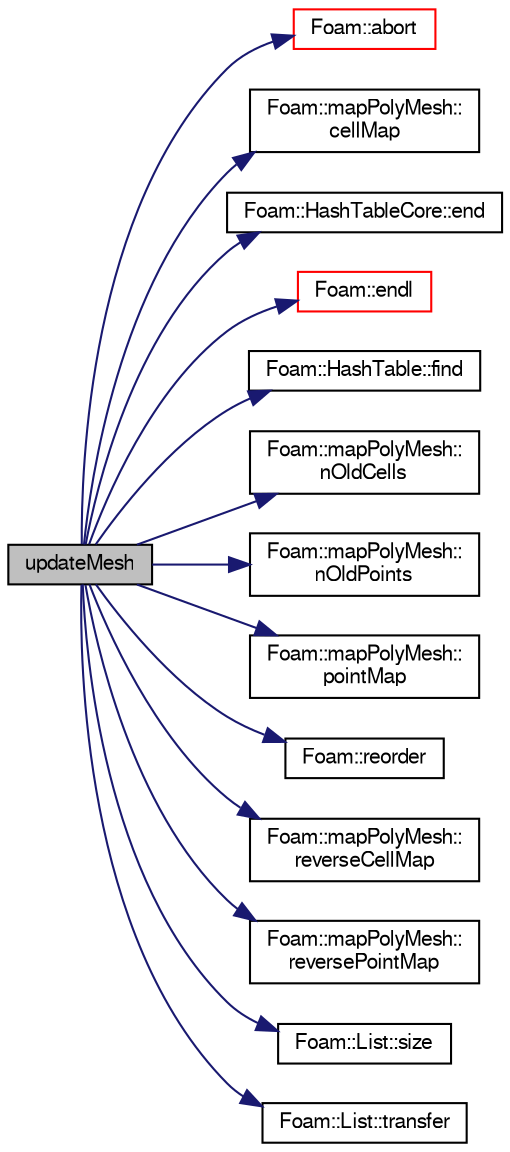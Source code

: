 digraph "updateMesh"
{
  bgcolor="transparent";
  edge [fontname="FreeSans",fontsize="10",labelfontname="FreeSans",labelfontsize="10"];
  node [fontname="FreeSans",fontsize="10",shape=record];
  rankdir="LR";
  Node1 [label="updateMesh",height=0.2,width=0.4,color="black", fillcolor="grey75", style="filled" fontcolor="black"];
  Node1 -> Node2 [color="midnightblue",fontsize="10",style="solid",fontname="FreeSans"];
  Node2 [label="Foam::abort",height=0.2,width=0.4,color="red",URL="$a10237.html#a447107a607d03e417307c203fa5fb44b"];
  Node1 -> Node3 [color="midnightblue",fontsize="10",style="solid",fontname="FreeSans"];
  Node3 [label="Foam::mapPolyMesh::\lcellMap",height=0.2,width=0.4,color="black",URL="$a01392.html#a08afe30a689e98e3d34420f8258e573a",tooltip="Old cell map. "];
  Node1 -> Node4 [color="midnightblue",fontsize="10",style="solid",fontname="FreeSans"];
  Node4 [label="Foam::HashTableCore::end",height=0.2,width=0.4,color="black",URL="$a00960.html#a540580a296c0ff351686ceb4f27b6fe6",tooltip="iteratorEnd set to beyond the end of any HashTable "];
  Node1 -> Node5 [color="midnightblue",fontsize="10",style="solid",fontname="FreeSans"];
  Node5 [label="Foam::endl",height=0.2,width=0.4,color="red",URL="$a10237.html#a2db8fe02a0d3909e9351bb4275b23ce4",tooltip="Add newline and flush stream. "];
  Node1 -> Node6 [color="midnightblue",fontsize="10",style="solid",fontname="FreeSans"];
  Node6 [label="Foam::HashTable::find",height=0.2,width=0.4,color="black",URL="$a00959.html#a76b2c74ebd9f33fa9f76261b027ffc11",tooltip="Find and return an iterator set at the hashedEntry. "];
  Node1 -> Node7 [color="midnightblue",fontsize="10",style="solid",fontname="FreeSans"];
  Node7 [label="Foam::mapPolyMesh::\lnOldCells",height=0.2,width=0.4,color="black",URL="$a01392.html#a6a7e1b193949c9f7a78bcbe91147dad8",tooltip="Number of old cells. "];
  Node1 -> Node8 [color="midnightblue",fontsize="10",style="solid",fontname="FreeSans"];
  Node8 [label="Foam::mapPolyMesh::\lnOldPoints",height=0.2,width=0.4,color="black",URL="$a01392.html#a7d27219df6ebf6a7f200b5ba8e4667b4",tooltip="Number of old points. "];
  Node1 -> Node9 [color="midnightblue",fontsize="10",style="solid",fontname="FreeSans"];
  Node9 [label="Foam::mapPolyMesh::\lpointMap",height=0.2,width=0.4,color="black",URL="$a01392.html#a5f97ad39073f06dac897e3314903bec2",tooltip="Old point map. "];
  Node1 -> Node10 [color="midnightblue",fontsize="10",style="solid",fontname="FreeSans"];
  Node10 [label="Foam::reorder",height=0.2,width=0.4,color="black",URL="$a10237.html#ac8d3e47c690040e2c833e104a11a1af7",tooltip="Reorder the elements (indices, not values) of a list. "];
  Node1 -> Node11 [color="midnightblue",fontsize="10",style="solid",fontname="FreeSans"];
  Node11 [label="Foam::mapPolyMesh::\lreverseCellMap",height=0.2,width=0.4,color="black",URL="$a01392.html#a8a6b8133ecc052e64b425643f3fe0082",tooltip="Reverse cell map. "];
  Node1 -> Node12 [color="midnightblue",fontsize="10",style="solid",fontname="FreeSans"];
  Node12 [label="Foam::mapPolyMesh::\lreversePointMap",height=0.2,width=0.4,color="black",URL="$a01392.html#a354ff3d4f67f53468e641bb69a286bb2",tooltip="Reverse point map. "];
  Node1 -> Node13 [color="midnightblue",fontsize="10",style="solid",fontname="FreeSans"];
  Node13 [label="Foam::List::size",height=0.2,width=0.4,color="black",URL="$a01325.html#a8a5f6fa29bd4b500caf186f60245b384",tooltip="Override size to be inconsistent with allocated storage. "];
  Node1 -> Node14 [color="midnightblue",fontsize="10",style="solid",fontname="FreeSans"];
  Node14 [label="Foam::List::transfer",height=0.2,width=0.4,color="black",URL="$a01325.html#a25ad1d2084d16b234b0cf91c07e832c0",tooltip="Transfer the contents of the argument List into this list. "];
}
